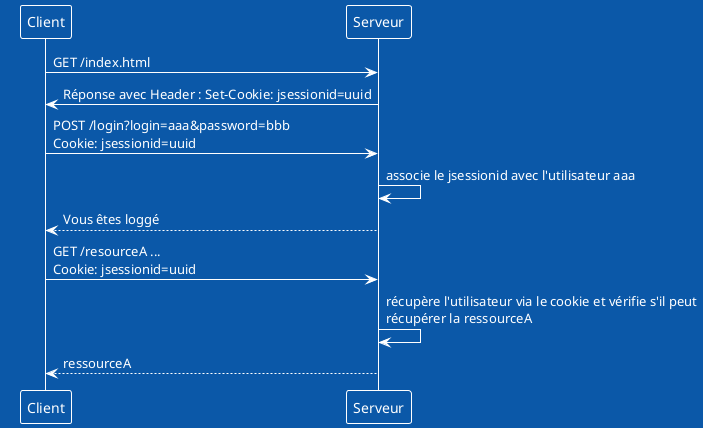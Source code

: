 @startuml
!theme amiga
Client-> Serveur: GET /index.html
Serveur-> Client: Réponse avec Header : Set-Cookie: jsessionid=uuid
Client-> Serveur: POST /login?login=aaa&password=bbb  \
\nCookie: jsessionid=uuid
Serveur->Serveur: associe le jsessionid avec l'utilisateur aaa
Serveur--> Client: Vous êtes loggé
Client-> Serveur: GET /resourceA ...  \
\nCookie: jsessionid=uuid
Serveur->Serveur: récupère l'utilisateur via le cookie et vérifie s'il peut\n\
récupérer la ressourceA
Serveur--> Client: ressourceA
@enduml
